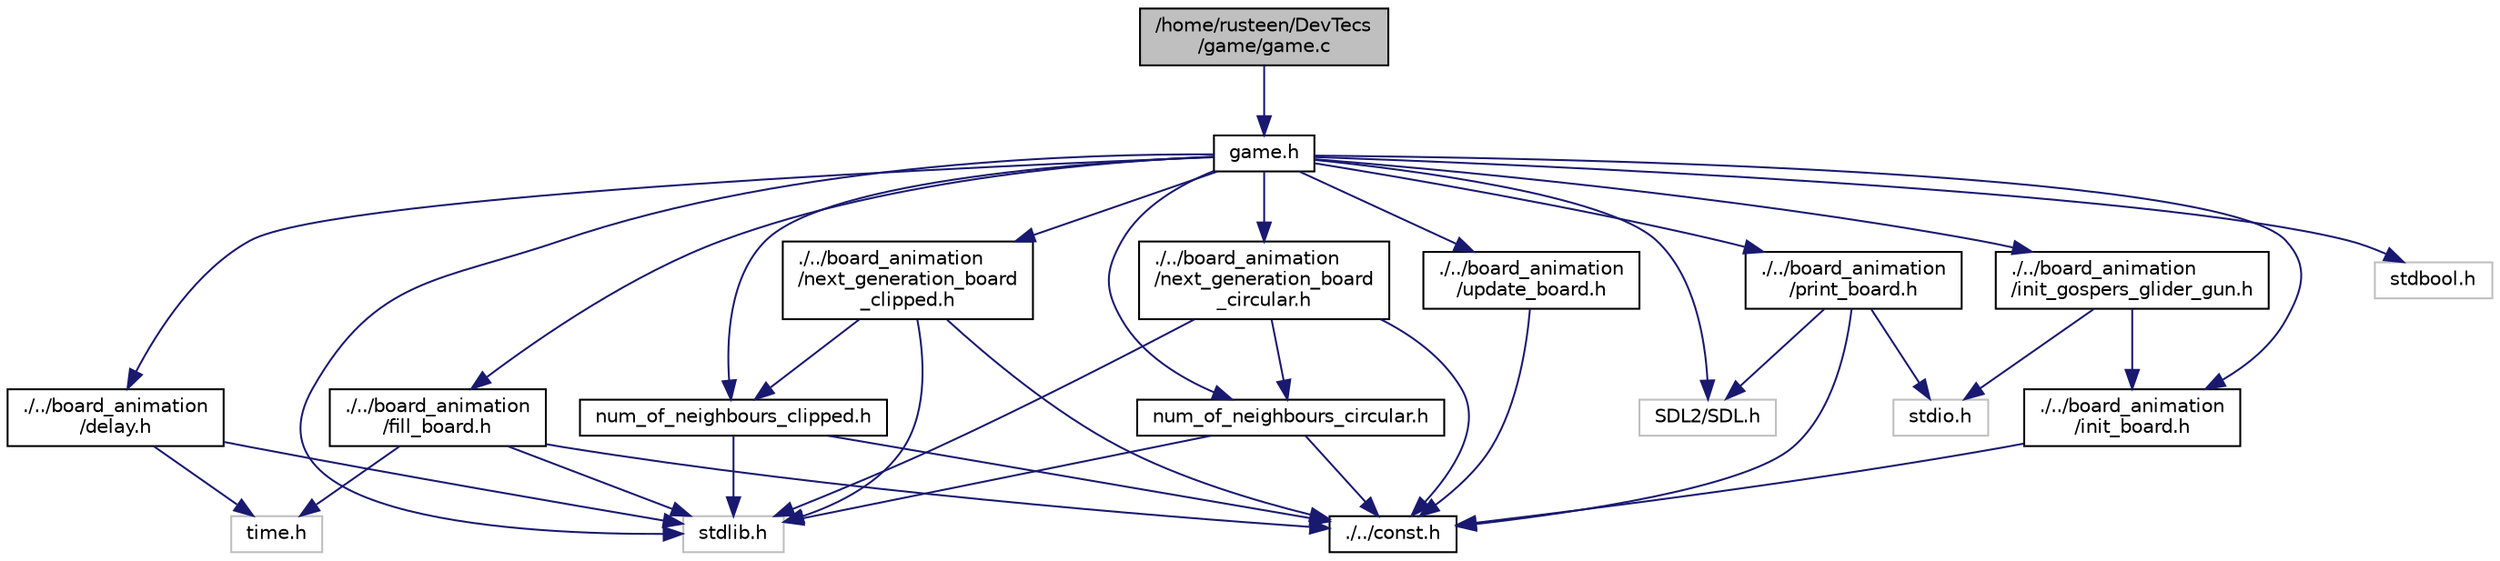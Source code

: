 digraph "/home/rusteen/DevTecs/game/game.c"
{
 // LATEX_PDF_SIZE
  edge [fontname="Helvetica",fontsize="10",labelfontname="Helvetica",labelfontsize="10"];
  node [fontname="Helvetica",fontsize="10",shape=record];
  Node1 [label="/home/rusteen/DevTecs\l/game/game.c",height=0.2,width=0.4,color="black", fillcolor="grey75", style="filled", fontcolor="black",tooltip=" "];
  Node1 -> Node2 [color="midnightblue",fontsize="10",style="solid"];
  Node2 [label="game.h",height=0.2,width=0.4,color="black", fillcolor="white", style="filled",URL="$game_8h.html",tooltip=" "];
  Node2 -> Node3 [color="midnightblue",fontsize="10",style="solid"];
  Node3 [label="stdlib.h",height=0.2,width=0.4,color="grey75", fillcolor="white", style="filled",tooltip=" "];
  Node2 -> Node4 [color="midnightblue",fontsize="10",style="solid"];
  Node4 [label="stdbool.h",height=0.2,width=0.4,color="grey75", fillcolor="white", style="filled",tooltip=" "];
  Node2 -> Node5 [color="midnightblue",fontsize="10",style="solid"];
  Node5 [label="SDL2/SDL.h",height=0.2,width=0.4,color="grey75", fillcolor="white", style="filled",tooltip=" "];
  Node2 -> Node6 [color="midnightblue",fontsize="10",style="solid"];
  Node6 [label="./../board_animation\l/delay.h",height=0.2,width=0.4,color="black", fillcolor="white", style="filled",URL="$delay_8h.html",tooltip=" "];
  Node6 -> Node3 [color="midnightblue",fontsize="10",style="solid"];
  Node6 -> Node7 [color="midnightblue",fontsize="10",style="solid"];
  Node7 [label="time.h",height=0.2,width=0.4,color="grey75", fillcolor="white", style="filled",tooltip=" "];
  Node2 -> Node8 [color="midnightblue",fontsize="10",style="solid"];
  Node8 [label="./../board_animation\l/fill_board.h",height=0.2,width=0.4,color="black", fillcolor="white", style="filled",URL="$fill__board_8h.html",tooltip=" "];
  Node8 -> Node3 [color="midnightblue",fontsize="10",style="solid"];
  Node8 -> Node7 [color="midnightblue",fontsize="10",style="solid"];
  Node8 -> Node9 [color="midnightblue",fontsize="10",style="solid"];
  Node9 [label="./../const.h",height=0.2,width=0.4,color="black", fillcolor="white", style="filled",URL="$const_8h.html",tooltip=" "];
  Node2 -> Node10 [color="midnightblue",fontsize="10",style="solid"];
  Node10 [label="./../board_animation\l/init_board.h",height=0.2,width=0.4,color="black", fillcolor="white", style="filled",URL="$init__board_8h.html",tooltip=" "];
  Node10 -> Node9 [color="midnightblue",fontsize="10",style="solid"];
  Node2 -> Node11 [color="midnightblue",fontsize="10",style="solid"];
  Node11 [label="./../board_animation\l/init_gospers_glider_gun.h",height=0.2,width=0.4,color="black", fillcolor="white", style="filled",URL="$init__gospers__glider__gun_8h.html",tooltip=" "];
  Node11 -> Node12 [color="midnightblue",fontsize="10",style="solid"];
  Node12 [label="stdio.h",height=0.2,width=0.4,color="grey75", fillcolor="white", style="filled",tooltip=" "];
  Node11 -> Node10 [color="midnightblue",fontsize="10",style="solid"];
  Node2 -> Node13 [color="midnightblue",fontsize="10",style="solid"];
  Node13 [label="./../board_animation\l/next_generation_board\l_clipped.h",height=0.2,width=0.4,color="black", fillcolor="white", style="filled",URL="$next__generation__board__clipped_8h.html",tooltip=" "];
  Node13 -> Node3 [color="midnightblue",fontsize="10",style="solid"];
  Node13 -> Node14 [color="midnightblue",fontsize="10",style="solid"];
  Node14 [label="num_of_neighbours_clipped.h",height=0.2,width=0.4,color="black", fillcolor="white", style="filled",URL="$num__of__neighbours__clipped_8h.html",tooltip=" "];
  Node14 -> Node3 [color="midnightblue",fontsize="10",style="solid"];
  Node14 -> Node9 [color="midnightblue",fontsize="10",style="solid"];
  Node13 -> Node9 [color="midnightblue",fontsize="10",style="solid"];
  Node2 -> Node14 [color="midnightblue",fontsize="10",style="solid"];
  Node2 -> Node15 [color="midnightblue",fontsize="10",style="solid"];
  Node15 [label="./../board_animation\l/next_generation_board\l_circular.h",height=0.2,width=0.4,color="black", fillcolor="white", style="filled",URL="$next__generation__board__circular_8h.html",tooltip=" "];
  Node15 -> Node3 [color="midnightblue",fontsize="10",style="solid"];
  Node15 -> Node16 [color="midnightblue",fontsize="10",style="solid"];
  Node16 [label="num_of_neighbours_circular.h",height=0.2,width=0.4,color="black", fillcolor="white", style="filled",URL="$num__of__neighbours__circular_8h.html",tooltip=" "];
  Node16 -> Node3 [color="midnightblue",fontsize="10",style="solid"];
  Node16 -> Node9 [color="midnightblue",fontsize="10",style="solid"];
  Node15 -> Node9 [color="midnightblue",fontsize="10",style="solid"];
  Node2 -> Node16 [color="midnightblue",fontsize="10",style="solid"];
  Node2 -> Node17 [color="midnightblue",fontsize="10",style="solid"];
  Node17 [label="./../board_animation\l/print_board.h",height=0.2,width=0.4,color="black", fillcolor="white", style="filled",URL="$print__board_8h.html",tooltip=" "];
  Node17 -> Node12 [color="midnightblue",fontsize="10",style="solid"];
  Node17 -> Node5 [color="midnightblue",fontsize="10",style="solid"];
  Node17 -> Node9 [color="midnightblue",fontsize="10",style="solid"];
  Node2 -> Node18 [color="midnightblue",fontsize="10",style="solid"];
  Node18 [label="./../board_animation\l/update_board.h",height=0.2,width=0.4,color="black", fillcolor="white", style="filled",URL="$update__board_8h.html",tooltip=" "];
  Node18 -> Node9 [color="midnightblue",fontsize="10",style="solid"];
}

